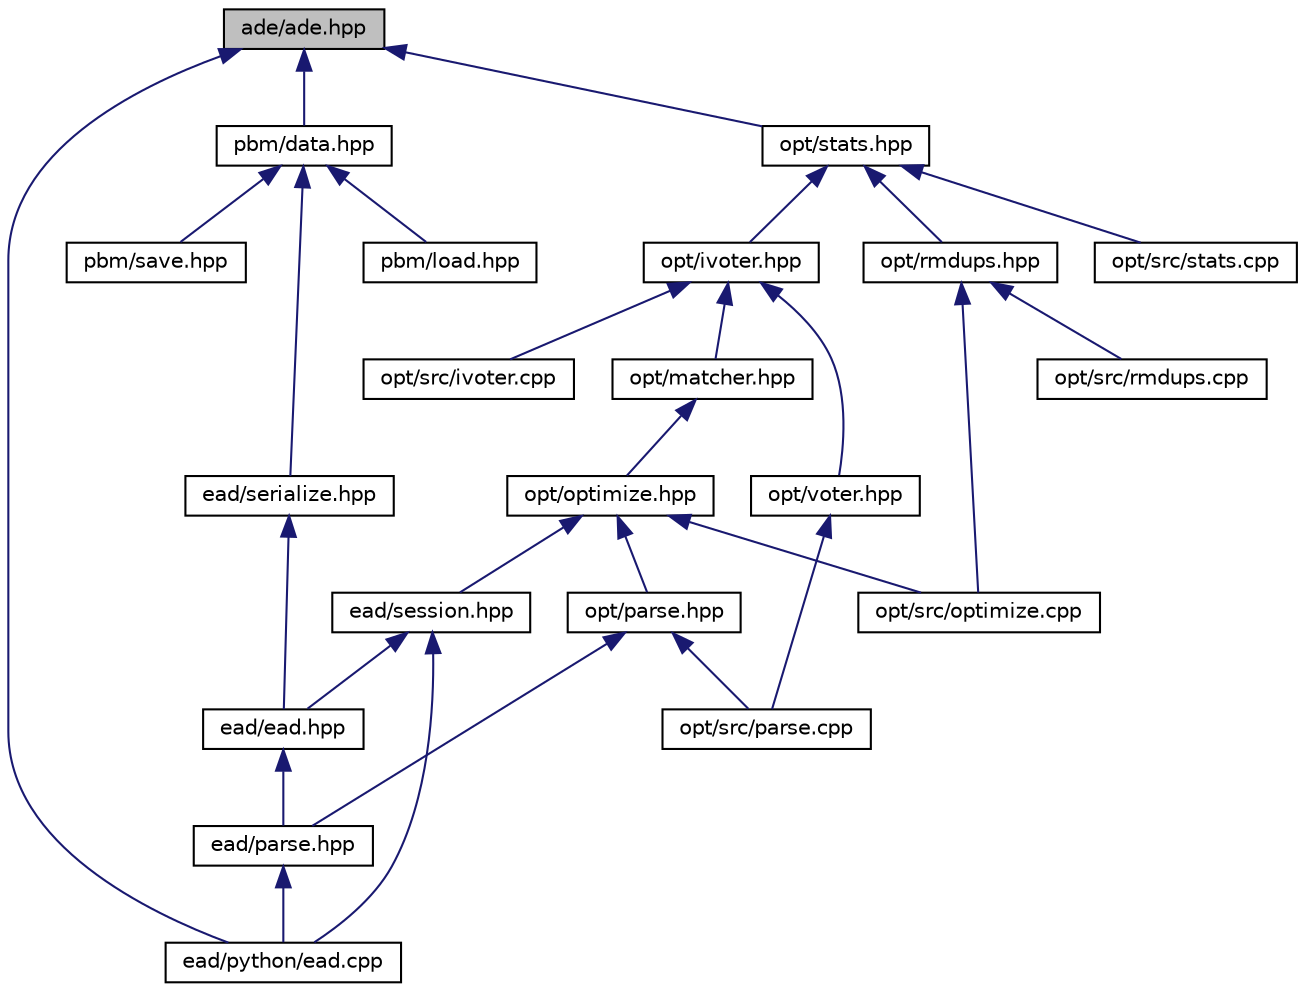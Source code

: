 digraph "ade/ade.hpp"
{
  edge [fontname="Helvetica",fontsize="10",labelfontname="Helvetica",labelfontsize="10"];
  node [fontname="Helvetica",fontsize="10",shape=record];
  Node23 [label="ade/ade.hpp",height=0.2,width=0.4,color="black", fillcolor="grey75", style="filled", fontcolor="black"];
  Node23 -> Node24 [dir="back",color="midnightblue",fontsize="10",style="solid",fontname="Helvetica"];
  Node24 [label="pbm/data.hpp",height=0.2,width=0.4,color="black", fillcolor="white", style="filled",URL="$data_8hpp.html"];
  Node24 -> Node25 [dir="back",color="midnightblue",fontsize="10",style="solid",fontname="Helvetica"];
  Node25 [label="ead/serialize.hpp",height=0.2,width=0.4,color="black", fillcolor="white", style="filled",URL="$serialize_8hpp.html"];
  Node25 -> Node26 [dir="back",color="midnightblue",fontsize="10",style="solid",fontname="Helvetica"];
  Node26 [label="ead/ead.hpp",height=0.2,width=0.4,color="black", fillcolor="white", style="filled",URL="$ead_8hpp.html"];
  Node26 -> Node27 [dir="back",color="midnightblue",fontsize="10",style="solid",fontname="Helvetica"];
  Node27 [label="ead/parse.hpp",height=0.2,width=0.4,color="black", fillcolor="white", style="filled",URL="$ead_2parse_8hpp.html"];
  Node27 -> Node28 [dir="back",color="midnightblue",fontsize="10",style="solid",fontname="Helvetica"];
  Node28 [label="ead/python/ead.cpp",height=0.2,width=0.4,color="black", fillcolor="white", style="filled",URL="$ead_8cpp.html"];
  Node24 -> Node29 [dir="back",color="midnightblue",fontsize="10",style="solid",fontname="Helvetica"];
  Node29 [label="pbm/load.hpp",height=0.2,width=0.4,color="black", fillcolor="white", style="filled",URL="$load_8hpp.html"];
  Node24 -> Node30 [dir="back",color="midnightblue",fontsize="10",style="solid",fontname="Helvetica"];
  Node30 [label="pbm/save.hpp",height=0.2,width=0.4,color="black", fillcolor="white", style="filled",URL="$save_8hpp.html"];
  Node23 -> Node31 [dir="back",color="midnightblue",fontsize="10",style="solid",fontname="Helvetica"];
  Node31 [label="opt/stats.hpp",height=0.2,width=0.4,color="black", fillcolor="white", style="filled",URL="$stats_8hpp.html"];
  Node31 -> Node32 [dir="back",color="midnightblue",fontsize="10",style="solid",fontname="Helvetica"];
  Node32 [label="opt/ivoter.hpp",height=0.2,width=0.4,color="black", fillcolor="white", style="filled",URL="$ivoter_8hpp.html"];
  Node32 -> Node33 [dir="back",color="midnightblue",fontsize="10",style="solid",fontname="Helvetica"];
  Node33 [label="opt/matcher.hpp",height=0.2,width=0.4,color="black", fillcolor="white", style="filled",URL="$matcher_8hpp.html"];
  Node33 -> Node34 [dir="back",color="midnightblue",fontsize="10",style="solid",fontname="Helvetica"];
  Node34 [label="opt/optimize.hpp",height=0.2,width=0.4,color="black", fillcolor="white", style="filled",URL="$optimize_8hpp.html"];
  Node34 -> Node35 [dir="back",color="midnightblue",fontsize="10",style="solid",fontname="Helvetica"];
  Node35 [label="ead/session.hpp",height=0.2,width=0.4,color="black", fillcolor="white", style="filled",URL="$session_8hpp.html"];
  Node35 -> Node26 [dir="back",color="midnightblue",fontsize="10",style="solid",fontname="Helvetica"];
  Node35 -> Node28 [dir="back",color="midnightblue",fontsize="10",style="solid",fontname="Helvetica"];
  Node34 -> Node36 [dir="back",color="midnightblue",fontsize="10",style="solid",fontname="Helvetica"];
  Node36 [label="opt/parse.hpp",height=0.2,width=0.4,color="black", fillcolor="white", style="filled",URL="$opt_2parse_8hpp.html"];
  Node36 -> Node27 [dir="back",color="midnightblue",fontsize="10",style="solid",fontname="Helvetica"];
  Node36 -> Node37 [dir="back",color="midnightblue",fontsize="10",style="solid",fontname="Helvetica"];
  Node37 [label="opt/src/parse.cpp",height=0.2,width=0.4,color="black", fillcolor="white", style="filled",URL="$parse_8cpp.html"];
  Node34 -> Node38 [dir="back",color="midnightblue",fontsize="10",style="solid",fontname="Helvetica"];
  Node38 [label="opt/src/optimize.cpp",height=0.2,width=0.4,color="black", fillcolor="white", style="filled",URL="$optimize_8cpp.html"];
  Node32 -> Node39 [dir="back",color="midnightblue",fontsize="10",style="solid",fontname="Helvetica"];
  Node39 [label="opt/src/ivoter.cpp",height=0.2,width=0.4,color="black", fillcolor="white", style="filled",URL="$ivoter_8cpp.html"];
  Node32 -> Node40 [dir="back",color="midnightblue",fontsize="10",style="solid",fontname="Helvetica"];
  Node40 [label="opt/voter.hpp",height=0.2,width=0.4,color="black", fillcolor="white", style="filled",URL="$voter_8hpp.html"];
  Node40 -> Node37 [dir="back",color="midnightblue",fontsize="10",style="solid",fontname="Helvetica"];
  Node31 -> Node41 [dir="back",color="midnightblue",fontsize="10",style="solid",fontname="Helvetica"];
  Node41 [label="opt/rmdups.hpp",height=0.2,width=0.4,color="black", fillcolor="white", style="filled",URL="$rmdups_8hpp.html"];
  Node41 -> Node38 [dir="back",color="midnightblue",fontsize="10",style="solid",fontname="Helvetica"];
  Node41 -> Node42 [dir="back",color="midnightblue",fontsize="10",style="solid",fontname="Helvetica"];
  Node42 [label="opt/src/rmdups.cpp",height=0.2,width=0.4,color="black", fillcolor="white", style="filled",URL="$rmdups_8cpp.html"];
  Node31 -> Node43 [dir="back",color="midnightblue",fontsize="10",style="solid",fontname="Helvetica"];
  Node43 [label="opt/src/stats.cpp",height=0.2,width=0.4,color="black", fillcolor="white", style="filled",URL="$stats_8cpp.html"];
  Node23 -> Node28 [dir="back",color="midnightblue",fontsize="10",style="solid",fontname="Helvetica"];
}

